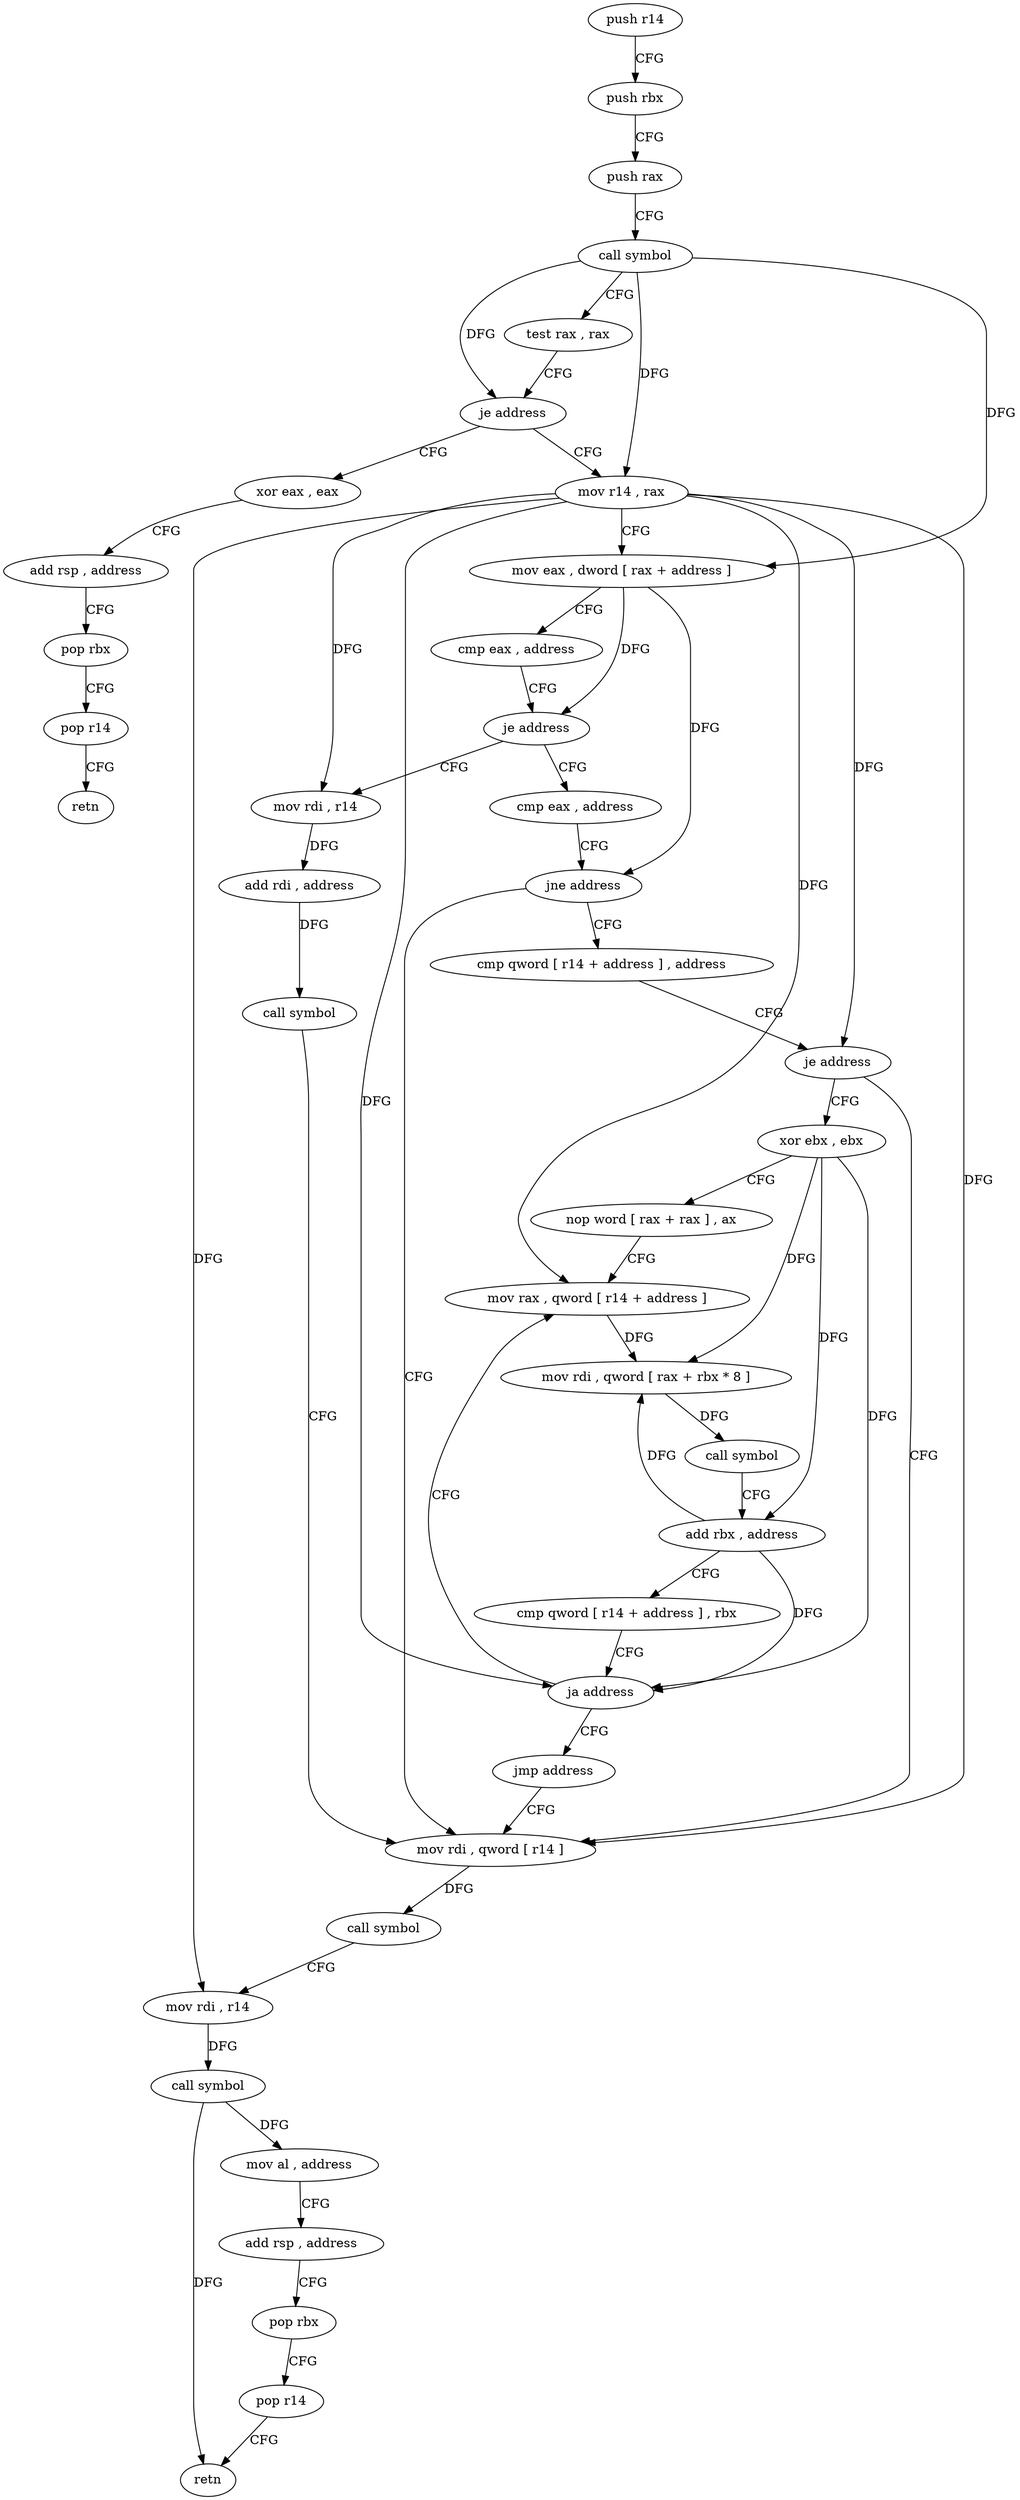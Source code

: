 digraph "func" {
"148704" [label = "push r14" ]
"148706" [label = "push rbx" ]
"148707" [label = "push rax" ]
"148708" [label = "call symbol" ]
"148713" [label = "test rax , rax" ]
"148716" [label = "je address" ]
"148777" [label = "xor eax , eax" ]
"148718" [label = "mov r14 , rax" ]
"148779" [label = "add rsp , address" ]
"148783" [label = "pop rbx" ]
"148784" [label = "pop r14" ]
"148786" [label = "retn" ]
"148721" [label = "mov eax , dword [ rax + address ]" ]
"148724" [label = "cmp eax , address" ]
"148727" [label = "je address" ]
"148787" [label = "mov rdi , r14" ]
"148729" [label = "cmp eax , address" ]
"148790" [label = "add rdi , address" ]
"148794" [label = "call symbol" ]
"148799" [label = "mov rdi , qword [ r14 ]" ]
"148732" [label = "jne address" ]
"148734" [label = "cmp qword [ r14 + address ] , address" ]
"148802" [label = "call symbol" ]
"148807" [label = "mov rdi , r14" ]
"148810" [label = "call symbol" ]
"148815" [label = "mov al , address" ]
"148817" [label = "add rsp , address" ]
"148821" [label = "pop rbx" ]
"148822" [label = "pop r14" ]
"148824" [label = "retn" ]
"148739" [label = "je address" ]
"148741" [label = "xor ebx , ebx" ]
"148743" [label = "nop word [ rax + rax ] , ax" ]
"148752" [label = "mov rax , qword [ r14 + address ]" ]
"148756" [label = "mov rdi , qword [ rax + rbx * 8 ]" ]
"148760" [label = "call symbol" ]
"148765" [label = "add rbx , address" ]
"148769" [label = "cmp qword [ r14 + address ] , rbx" ]
"148773" [label = "ja address" ]
"148775" [label = "jmp address" ]
"148704" -> "148706" [ label = "CFG" ]
"148706" -> "148707" [ label = "CFG" ]
"148707" -> "148708" [ label = "CFG" ]
"148708" -> "148713" [ label = "CFG" ]
"148708" -> "148716" [ label = "DFG" ]
"148708" -> "148718" [ label = "DFG" ]
"148708" -> "148721" [ label = "DFG" ]
"148713" -> "148716" [ label = "CFG" ]
"148716" -> "148777" [ label = "CFG" ]
"148716" -> "148718" [ label = "CFG" ]
"148777" -> "148779" [ label = "CFG" ]
"148718" -> "148721" [ label = "CFG" ]
"148718" -> "148787" [ label = "DFG" ]
"148718" -> "148799" [ label = "DFG" ]
"148718" -> "148807" [ label = "DFG" ]
"148718" -> "148739" [ label = "DFG" ]
"148718" -> "148752" [ label = "DFG" ]
"148718" -> "148773" [ label = "DFG" ]
"148779" -> "148783" [ label = "CFG" ]
"148783" -> "148784" [ label = "CFG" ]
"148784" -> "148786" [ label = "CFG" ]
"148721" -> "148724" [ label = "CFG" ]
"148721" -> "148727" [ label = "DFG" ]
"148721" -> "148732" [ label = "DFG" ]
"148724" -> "148727" [ label = "CFG" ]
"148727" -> "148787" [ label = "CFG" ]
"148727" -> "148729" [ label = "CFG" ]
"148787" -> "148790" [ label = "DFG" ]
"148729" -> "148732" [ label = "CFG" ]
"148790" -> "148794" [ label = "DFG" ]
"148794" -> "148799" [ label = "CFG" ]
"148799" -> "148802" [ label = "DFG" ]
"148732" -> "148799" [ label = "CFG" ]
"148732" -> "148734" [ label = "CFG" ]
"148734" -> "148739" [ label = "CFG" ]
"148802" -> "148807" [ label = "CFG" ]
"148807" -> "148810" [ label = "DFG" ]
"148810" -> "148815" [ label = "DFG" ]
"148810" -> "148824" [ label = "DFG" ]
"148815" -> "148817" [ label = "CFG" ]
"148817" -> "148821" [ label = "CFG" ]
"148821" -> "148822" [ label = "CFG" ]
"148822" -> "148824" [ label = "CFG" ]
"148739" -> "148799" [ label = "CFG" ]
"148739" -> "148741" [ label = "CFG" ]
"148741" -> "148743" [ label = "CFG" ]
"148741" -> "148756" [ label = "DFG" ]
"148741" -> "148765" [ label = "DFG" ]
"148741" -> "148773" [ label = "DFG" ]
"148743" -> "148752" [ label = "CFG" ]
"148752" -> "148756" [ label = "DFG" ]
"148756" -> "148760" [ label = "DFG" ]
"148760" -> "148765" [ label = "CFG" ]
"148765" -> "148769" [ label = "CFG" ]
"148765" -> "148756" [ label = "DFG" ]
"148765" -> "148773" [ label = "DFG" ]
"148769" -> "148773" [ label = "CFG" ]
"148773" -> "148752" [ label = "CFG" ]
"148773" -> "148775" [ label = "CFG" ]
"148775" -> "148799" [ label = "CFG" ]
}

